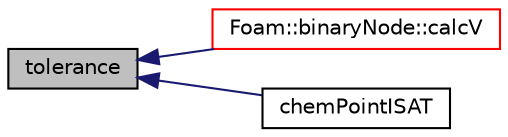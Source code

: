 digraph "tolerance"
{
  bgcolor="transparent";
  edge [fontname="Helvetica",fontsize="10",labelfontname="Helvetica",labelfontsize="10"];
  node [fontname="Helvetica",fontsize="10",shape=record];
  rankdir="LR";
  Node43 [label="tolerance",height=0.2,width=0.4,color="black", fillcolor="grey75", style="filled", fontcolor="black"];
  Node43 -> Node44 [dir="back",color="midnightblue",fontsize="10",style="solid",fontname="Helvetica"];
  Node44 [label="Foam::binaryNode::calcV",height=0.2,width=0.4,color="red",URL="$a31117.html#aad53a71e03250bf96a88645614cdca4e",tooltip="Compute vector v: "];
  Node43 -> Node46 [dir="back",color="midnightblue",fontsize="10",style="solid",fontname="Helvetica"];
  Node46 [label="chemPointISAT",height=0.2,width=0.4,color="black",URL="$a31125.html#ab78740ce15fee573182a77af17c42092",tooltip="Construct from another chemPoint. "];
}
